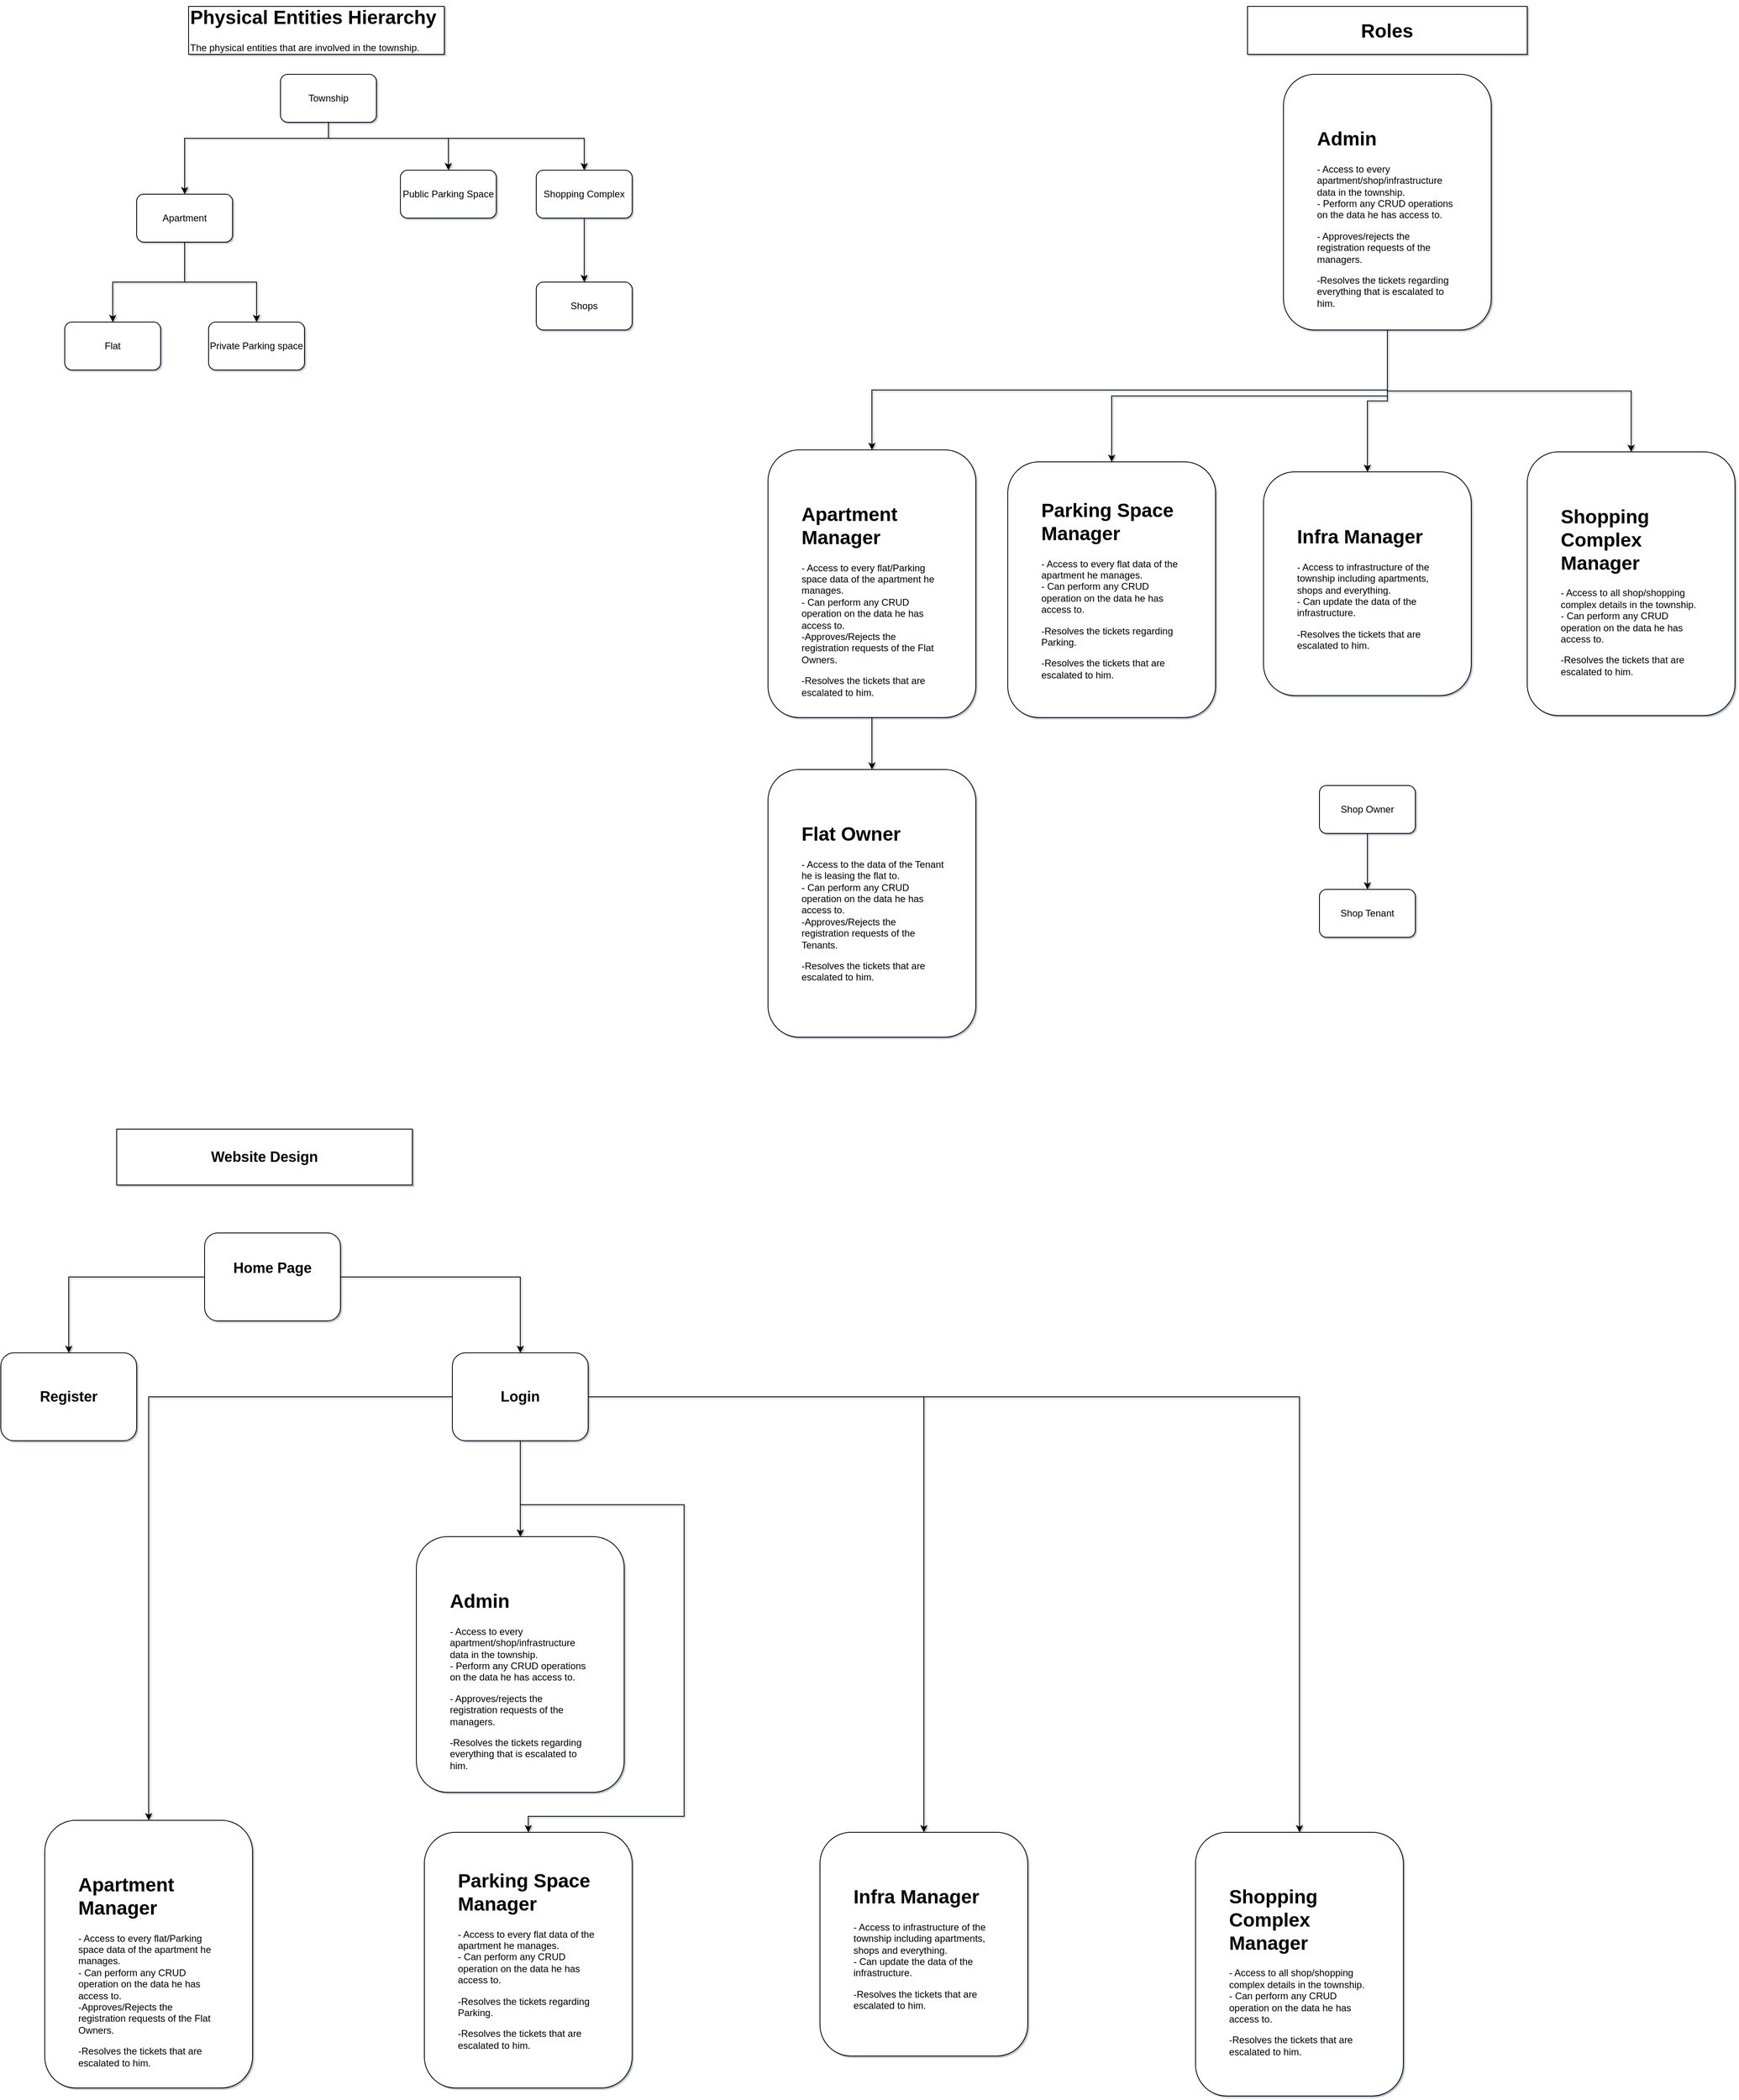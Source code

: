 <mxfile version="24.7.6">
  <diagram name="Page-1" id="0cKK37piDNfDpkpMslB8">
    <mxGraphModel dx="1354" dy="692" grid="1" gridSize="10" guides="1" tooltips="1" connect="1" arrows="1" fold="1" page="1" pageScale="1" pageWidth="2339" pageHeight="3300" background="none" math="0" shadow="1">
      <root>
        <mxCell id="0" />
        <mxCell id="1" parent="0" />
        <mxCell id="HcHngkBZ9r_t7SCX0QgI-21" style="edgeStyle=orthogonalEdgeStyle;rounded=0;orthogonalLoop=1;jettySize=auto;html=1;entryX=0.5;entryY=0;entryDx=0;entryDy=0;" edge="1" parent="1" source="HcHngkBZ9r_t7SCX0QgI-1" target="HcHngkBZ9r_t7SCX0QgI-7">
          <mxGeometry relative="1" as="geometry">
            <Array as="points">
              <mxPoint x="590" y="250" />
              <mxPoint x="740" y="250" />
            </Array>
          </mxGeometry>
        </mxCell>
        <mxCell id="HcHngkBZ9r_t7SCX0QgI-22" style="edgeStyle=orthogonalEdgeStyle;rounded=0;orthogonalLoop=1;jettySize=auto;html=1;entryX=0.5;entryY=0;entryDx=0;entryDy=0;" edge="1" parent="1" source="HcHngkBZ9r_t7SCX0QgI-1" target="HcHngkBZ9r_t7SCX0QgI-8">
          <mxGeometry relative="1" as="geometry">
            <Array as="points">
              <mxPoint x="590" y="250" />
              <mxPoint x="910" y="250" />
            </Array>
          </mxGeometry>
        </mxCell>
        <mxCell id="HcHngkBZ9r_t7SCX0QgI-28" style="edgeStyle=orthogonalEdgeStyle;rounded=0;orthogonalLoop=1;jettySize=auto;html=1;entryX=0.5;entryY=0;entryDx=0;entryDy=0;" edge="1" parent="1" source="HcHngkBZ9r_t7SCX0QgI-1" target="HcHngkBZ9r_t7SCX0QgI-3">
          <mxGeometry relative="1" as="geometry">
            <Array as="points">
              <mxPoint x="590" y="250" />
              <mxPoint x="410" y="250" />
            </Array>
          </mxGeometry>
        </mxCell>
        <mxCell id="HcHngkBZ9r_t7SCX0QgI-1" value="Township" style="rounded=1;whiteSpace=wrap;html=1;" vertex="1" parent="1">
          <mxGeometry x="530" y="170" width="120" height="60" as="geometry" />
        </mxCell>
        <mxCell id="HcHngkBZ9r_t7SCX0QgI-24" style="edgeStyle=orthogonalEdgeStyle;rounded=0;orthogonalLoop=1;jettySize=auto;html=1;entryX=0.5;entryY=0;entryDx=0;entryDy=0;" edge="1" parent="1" source="HcHngkBZ9r_t7SCX0QgI-3" target="HcHngkBZ9r_t7SCX0QgI-18">
          <mxGeometry relative="1" as="geometry">
            <Array as="points">
              <mxPoint x="410" y="430" />
              <mxPoint x="500" y="430" />
            </Array>
          </mxGeometry>
        </mxCell>
        <mxCell id="HcHngkBZ9r_t7SCX0QgI-27" style="edgeStyle=orthogonalEdgeStyle;rounded=0;orthogonalLoop=1;jettySize=auto;html=1;entryX=0.5;entryY=0;entryDx=0;entryDy=0;" edge="1" parent="1" source="HcHngkBZ9r_t7SCX0QgI-3" target="HcHngkBZ9r_t7SCX0QgI-16">
          <mxGeometry relative="1" as="geometry" />
        </mxCell>
        <mxCell id="HcHngkBZ9r_t7SCX0QgI-3" value="Apartment" style="rounded=1;whiteSpace=wrap;html=1;" vertex="1" parent="1">
          <mxGeometry x="350" y="320" width="120" height="60" as="geometry" />
        </mxCell>
        <mxCell id="HcHngkBZ9r_t7SCX0QgI-7" value="Public Parking Space" style="rounded=1;whiteSpace=wrap;html=1;" vertex="1" parent="1">
          <mxGeometry x="680" y="290" width="120" height="60" as="geometry" />
        </mxCell>
        <mxCell id="HcHngkBZ9r_t7SCX0QgI-59" value="" style="edgeStyle=orthogonalEdgeStyle;rounded=0;orthogonalLoop=1;jettySize=auto;html=1;" edge="1" parent="1" source="HcHngkBZ9r_t7SCX0QgI-8" target="HcHngkBZ9r_t7SCX0QgI-58">
          <mxGeometry relative="1" as="geometry" />
        </mxCell>
        <mxCell id="HcHngkBZ9r_t7SCX0QgI-8" value="Shopping Complex" style="rounded=1;whiteSpace=wrap;html=1;" vertex="1" parent="1">
          <mxGeometry x="850" y="290" width="120" height="60" as="geometry" />
        </mxCell>
        <mxCell id="HcHngkBZ9r_t7SCX0QgI-16" value="Flat" style="rounded=1;whiteSpace=wrap;html=1;" vertex="1" parent="1">
          <mxGeometry x="260" y="480" width="120" height="60" as="geometry" />
        </mxCell>
        <mxCell id="HcHngkBZ9r_t7SCX0QgI-18" value="Private Parking space" style="rounded=1;whiteSpace=wrap;html=1;" vertex="1" parent="1">
          <mxGeometry x="440" y="480" width="120" height="60" as="geometry" />
        </mxCell>
        <mxCell id="HcHngkBZ9r_t7SCX0QgI-32" value="" style="rounded=0;whiteSpace=wrap;html=1;" vertex="1" parent="1">
          <mxGeometry x="415" y="85" width="320" height="60" as="geometry" />
        </mxCell>
        <mxCell id="HcHngkBZ9r_t7SCX0QgI-31" value="&lt;h1 style=&quot;margin-top: 0px;&quot;&gt;Physical Entities Hierarchy&lt;/h1&gt;&lt;p&gt;The physical entities that are involved in the township.&lt;/p&gt;" style="text;html=1;whiteSpace=wrap;overflow=hidden;rounded=0;" vertex="1" parent="1">
          <mxGeometry x="415" y="77.5" width="350" height="75" as="geometry" />
        </mxCell>
        <mxCell id="HcHngkBZ9r_t7SCX0QgI-50" value="" style="rounded=0;whiteSpace=wrap;html=1;" vertex="1" parent="1">
          <mxGeometry x="1740" y="85" width="350" height="60" as="geometry" />
        </mxCell>
        <mxCell id="HcHngkBZ9r_t7SCX0QgI-48" value="&lt;h1 style=&quot;margin-top: 0px;&quot;&gt;Roles&lt;/h1&gt;" style="text;html=1;whiteSpace=wrap;overflow=hidden;rounded=0;" vertex="1" parent="1">
          <mxGeometry x="1880" y="95" width="100" height="40" as="geometry" />
        </mxCell>
        <mxCell id="HcHngkBZ9r_t7SCX0QgI-113" style="edgeStyle=orthogonalEdgeStyle;rounded=0;orthogonalLoop=1;jettySize=auto;html=1;entryX=0.5;entryY=0;entryDx=0;entryDy=0;" edge="1" parent="1" source="HcHngkBZ9r_t7SCX0QgI-52" target="HcHngkBZ9r_t7SCX0QgI-56">
          <mxGeometry relative="1" as="geometry" />
        </mxCell>
        <mxCell id="HcHngkBZ9r_t7SCX0QgI-52" value="Shop Owner" style="rounded=1;whiteSpace=wrap;html=1;" vertex="1" parent="1">
          <mxGeometry x="1830" y="1060" width="120" height="60" as="geometry" />
        </mxCell>
        <mxCell id="HcHngkBZ9r_t7SCX0QgI-56" value="Shop Tenant" style="rounded=1;whiteSpace=wrap;html=1;" vertex="1" parent="1">
          <mxGeometry x="1830" y="1190" width="120" height="60" as="geometry" />
        </mxCell>
        <mxCell id="HcHngkBZ9r_t7SCX0QgI-58" value="Shops" style="rounded=1;whiteSpace=wrap;html=1;" vertex="1" parent="1">
          <mxGeometry x="850" y="430" width="120" height="60" as="geometry" />
        </mxCell>
        <mxCell id="HcHngkBZ9r_t7SCX0QgI-70" value="&lt;font style=&quot;font-size: 18px;&quot;&gt;&lt;b&gt;Website Design&lt;/b&gt;&lt;/font&gt;" style="rounded=0;whiteSpace=wrap;html=1;" vertex="1" parent="1">
          <mxGeometry x="325" y="1490" width="370" height="70" as="geometry" />
        </mxCell>
        <mxCell id="HcHngkBZ9r_t7SCX0QgI-74" value="" style="edgeStyle=orthogonalEdgeStyle;rounded=0;orthogonalLoop=1;jettySize=auto;html=1;" edge="1" parent="1" source="HcHngkBZ9r_t7SCX0QgI-71" target="HcHngkBZ9r_t7SCX0QgI-73">
          <mxGeometry relative="1" as="geometry" />
        </mxCell>
        <mxCell id="HcHngkBZ9r_t7SCX0QgI-76" value="" style="edgeStyle=orthogonalEdgeStyle;rounded=0;orthogonalLoop=1;jettySize=auto;html=1;" edge="1" parent="1" source="HcHngkBZ9r_t7SCX0QgI-71" target="HcHngkBZ9r_t7SCX0QgI-75">
          <mxGeometry relative="1" as="geometry" />
        </mxCell>
        <mxCell id="HcHngkBZ9r_t7SCX0QgI-71" value="&lt;b&gt;&lt;font style=&quot;font-size: 18px;&quot;&gt;Home Page&lt;br&gt;&lt;br&gt;&lt;/font&gt;&lt;/b&gt;" style="rounded=1;whiteSpace=wrap;html=1;" vertex="1" parent="1">
          <mxGeometry x="435" y="1620" width="170" height="110" as="geometry" />
        </mxCell>
        <mxCell id="HcHngkBZ9r_t7SCX0QgI-81" value="" style="edgeStyle=orthogonalEdgeStyle;rounded=0;orthogonalLoop=1;jettySize=auto;html=1;" edge="1" parent="1" source="HcHngkBZ9r_t7SCX0QgI-73" target="HcHngkBZ9r_t7SCX0QgI-80">
          <mxGeometry relative="1" as="geometry" />
        </mxCell>
        <mxCell id="HcHngkBZ9r_t7SCX0QgI-88" style="edgeStyle=orthogonalEdgeStyle;rounded=0;orthogonalLoop=1;jettySize=auto;html=1;entryX=0.5;entryY=0;entryDx=0;entryDy=0;" edge="1" parent="1" source="HcHngkBZ9r_t7SCX0QgI-73" target="HcHngkBZ9r_t7SCX0QgI-86">
          <mxGeometry relative="1" as="geometry" />
        </mxCell>
        <mxCell id="HcHngkBZ9r_t7SCX0QgI-93" style="edgeStyle=orthogonalEdgeStyle;rounded=0;orthogonalLoop=1;jettySize=auto;html=1;entryX=0.5;entryY=0;entryDx=0;entryDy=0;" edge="1" parent="1" source="HcHngkBZ9r_t7SCX0QgI-73" target="HcHngkBZ9r_t7SCX0QgI-89">
          <mxGeometry relative="1" as="geometry">
            <Array as="points">
              <mxPoint x="830" y="1960" />
              <mxPoint x="1035" y="1960" />
              <mxPoint x="1035" y="2350" />
            </Array>
          </mxGeometry>
        </mxCell>
        <mxCell id="HcHngkBZ9r_t7SCX0QgI-94" style="edgeStyle=orthogonalEdgeStyle;rounded=0;orthogonalLoop=1;jettySize=auto;html=1;exitX=1;exitY=0.5;exitDx=0;exitDy=0;entryX=0.5;entryY=0;entryDx=0;entryDy=0;" edge="1" parent="1" source="HcHngkBZ9r_t7SCX0QgI-73" target="HcHngkBZ9r_t7SCX0QgI-91">
          <mxGeometry relative="1" as="geometry" />
        </mxCell>
        <mxCell id="HcHngkBZ9r_t7SCX0QgI-102" style="edgeStyle=orthogonalEdgeStyle;rounded=0;orthogonalLoop=1;jettySize=auto;html=1;entryX=0.5;entryY=0;entryDx=0;entryDy=0;" edge="1" parent="1" source="HcHngkBZ9r_t7SCX0QgI-73" target="HcHngkBZ9r_t7SCX0QgI-100">
          <mxGeometry relative="1" as="geometry" />
        </mxCell>
        <mxCell id="HcHngkBZ9r_t7SCX0QgI-73" value="&lt;b&gt;&lt;font style=&quot;font-size: 18px;&quot;&gt;Login&lt;/font&gt;&lt;/b&gt;" style="rounded=1;whiteSpace=wrap;html=1;" vertex="1" parent="1">
          <mxGeometry x="745" y="1770" width="170" height="110" as="geometry" />
        </mxCell>
        <mxCell id="HcHngkBZ9r_t7SCX0QgI-75" value="&lt;b&gt;&lt;font style=&quot;font-size: 18px;&quot;&gt;Register&lt;/font&gt;&lt;/b&gt;" style="rounded=1;whiteSpace=wrap;html=1;" vertex="1" parent="1">
          <mxGeometry x="180" y="1770" width="170" height="110" as="geometry" />
        </mxCell>
        <mxCell id="HcHngkBZ9r_t7SCX0QgI-80" value="" style="rounded=1;whiteSpace=wrap;html=1;" vertex="1" parent="1">
          <mxGeometry x="700" y="2000" width="260" height="320" as="geometry" />
        </mxCell>
        <mxCell id="HcHngkBZ9r_t7SCX0QgI-83" value="&lt;h1 style=&quot;margin-top: 0px;&quot;&gt;Admin&lt;/h1&gt;&lt;p&gt;- Access to every apartment/shop/infrastructure data in the township.&lt;br&gt;- Perform any CRUD operations on the data he has access to.&lt;/p&gt;&lt;p&gt;- Approves/rejects the registration requests of the managers.&lt;/p&gt;&lt;p&gt;-Resolves the tickets regarding everything that is escalated to him.&lt;br&gt;&lt;/p&gt;" style="text;html=1;whiteSpace=wrap;overflow=hidden;rounded=0;" vertex="1" parent="1">
          <mxGeometry x="740" y="2060" width="180" height="230" as="geometry" />
        </mxCell>
        <mxCell id="HcHngkBZ9r_t7SCX0QgI-86" value="" style="rounded=1;whiteSpace=wrap;html=1;" vertex="1" parent="1">
          <mxGeometry x="235" y="2355" width="260" height="335" as="geometry" />
        </mxCell>
        <mxCell id="HcHngkBZ9r_t7SCX0QgI-87" value="&lt;h1 style=&quot;margin-top: 0px;&quot;&gt;Apartment Manager&lt;/h1&gt;&lt;p&gt;- Access to every flat/Parking space data of the apartment he manages.&lt;br&gt;- Can perform any CRUD operation on the data he has access to.&lt;br&gt;-&lt;span style=&quot;background-color: initial;&quot;&gt;Approves/Rejects the registration requests of the Flat Owners.&lt;/span&gt;&lt;/p&gt;&lt;p&gt;-Resolves the tickets that are escalated to him.&lt;span style=&quot;background-color: initial;&quot;&gt;&lt;br&gt;&lt;/span&gt;&lt;/p&gt;" style="text;html=1;whiteSpace=wrap;overflow=hidden;rounded=0;" vertex="1" parent="1">
          <mxGeometry x="275" y="2415" width="180" height="255" as="geometry" />
        </mxCell>
        <mxCell id="HcHngkBZ9r_t7SCX0QgI-89" value="" style="rounded=1;whiteSpace=wrap;html=1;" vertex="1" parent="1">
          <mxGeometry x="710" y="2370" width="260" height="320" as="geometry" />
        </mxCell>
        <mxCell id="HcHngkBZ9r_t7SCX0QgI-90" value="&lt;h1 style=&quot;margin-top: 0px;&quot;&gt;Parking Space Manager&lt;/h1&gt;&lt;p&gt;- Access to every flat data of the apartment he manages.&lt;br&gt;- Can perform any CRUD operation on the data he has access to.&lt;/p&gt;&lt;p&gt;-Resolves the tickets regarding Parking.&lt;/p&gt;&lt;p&gt;-Resolves the tickets that are escalated to him.&lt;br&gt;&lt;/p&gt;" style="text;html=1;whiteSpace=wrap;overflow=hidden;rounded=0;" vertex="1" parent="1">
          <mxGeometry x="750" y="2410" width="180" height="240" as="geometry" />
        </mxCell>
        <mxCell id="HcHngkBZ9r_t7SCX0QgI-91" value="" style="rounded=1;whiteSpace=wrap;html=1;" vertex="1" parent="1">
          <mxGeometry x="1205" y="2370" width="260" height="280" as="geometry" />
        </mxCell>
        <mxCell id="HcHngkBZ9r_t7SCX0QgI-92" value="&lt;h1 style=&quot;margin-top: 0px;&quot;&gt;Infra Manager&lt;/h1&gt;&lt;p&gt;- Access to infrastructure of the township including apartments, shops and everything.&lt;br&gt;- Can update the data of the infrastructure.&lt;/p&gt;&lt;p&gt;-Resolves the tickets that are escalated to him.&lt;br&gt;&lt;/p&gt;" style="text;html=1;whiteSpace=wrap;overflow=hidden;rounded=0;" vertex="1" parent="1">
          <mxGeometry x="1245" y="2430" width="180" height="180" as="geometry" />
        </mxCell>
        <mxCell id="HcHngkBZ9r_t7SCX0QgI-100" value="" style="rounded=1;whiteSpace=wrap;html=1;" vertex="1" parent="1">
          <mxGeometry x="1675" y="2370" width="260" height="330" as="geometry" />
        </mxCell>
        <mxCell id="HcHngkBZ9r_t7SCX0QgI-101" value="&lt;h1 style=&quot;margin-top: 0px;&quot;&gt;Shopping Complex Manager&lt;/h1&gt;&lt;p&gt;- Access to all shop/shopping complex details in the township.&lt;br&gt;- Can perform any CRUD operation on the data he has access to.&lt;/p&gt;&lt;p&gt;-Resolves the tickets that are escalated to him.&lt;br&gt;&lt;/p&gt;" style="text;html=1;whiteSpace=wrap;overflow=hidden;rounded=0;" vertex="1" parent="1">
          <mxGeometry x="1715" y="2430" width="180" height="230" as="geometry" />
        </mxCell>
        <mxCell id="HcHngkBZ9r_t7SCX0QgI-120" style="edgeStyle=orthogonalEdgeStyle;rounded=0;orthogonalLoop=1;jettySize=auto;html=1;entryX=0.5;entryY=0;entryDx=0;entryDy=0;" edge="1" parent="1" source="HcHngkBZ9r_t7SCX0QgI-103" target="HcHngkBZ9r_t7SCX0QgI-109">
          <mxGeometry relative="1" as="geometry" />
        </mxCell>
        <mxCell id="HcHngkBZ9r_t7SCX0QgI-121" style="edgeStyle=orthogonalEdgeStyle;rounded=0;orthogonalLoop=1;jettySize=auto;html=1;exitX=0.5;exitY=1;exitDx=0;exitDy=0;entryX=0.5;entryY=0;entryDx=0;entryDy=0;" edge="1" parent="1" source="HcHngkBZ9r_t7SCX0QgI-103" target="HcHngkBZ9r_t7SCX0QgI-107">
          <mxGeometry relative="1" as="geometry" />
        </mxCell>
        <mxCell id="HcHngkBZ9r_t7SCX0QgI-122" style="edgeStyle=orthogonalEdgeStyle;rounded=0;orthogonalLoop=1;jettySize=auto;html=1;exitX=0.5;exitY=1;exitDx=0;exitDy=0;entryX=0.5;entryY=0;entryDx=0;entryDy=0;" edge="1" parent="1" source="HcHngkBZ9r_t7SCX0QgI-103" target="HcHngkBZ9r_t7SCX0QgI-111">
          <mxGeometry relative="1" as="geometry" />
        </mxCell>
        <mxCell id="HcHngkBZ9r_t7SCX0QgI-123" style="edgeStyle=orthogonalEdgeStyle;rounded=0;orthogonalLoop=1;jettySize=auto;html=1;exitX=0.5;exitY=1;exitDx=0;exitDy=0;entryX=0.5;entryY=0;entryDx=0;entryDy=0;" edge="1" parent="1" source="HcHngkBZ9r_t7SCX0QgI-103" target="HcHngkBZ9r_t7SCX0QgI-105">
          <mxGeometry relative="1" as="geometry" />
        </mxCell>
        <mxCell id="HcHngkBZ9r_t7SCX0QgI-103" value="" style="rounded=1;whiteSpace=wrap;html=1;" vertex="1" parent="1">
          <mxGeometry x="1785" y="170" width="260" height="320" as="geometry" />
        </mxCell>
        <mxCell id="HcHngkBZ9r_t7SCX0QgI-104" value="&lt;h1 style=&quot;margin-top: 0px;&quot;&gt;Admin&lt;/h1&gt;&lt;p&gt;- Access to every apartment/shop/infrastructure data in the township.&lt;br&gt;- Perform any CRUD operations on the data he has access to.&lt;/p&gt;&lt;p&gt;- Approves/rejects the registration requests of the managers.&lt;/p&gt;&lt;p&gt;-Resolves the tickets regarding everything that is escalated to him.&lt;br&gt;&lt;/p&gt;" style="text;html=1;whiteSpace=wrap;overflow=hidden;rounded=0;" vertex="1" parent="1">
          <mxGeometry x="1825" y="230" width="180" height="230" as="geometry" />
        </mxCell>
        <mxCell id="HcHngkBZ9r_t7SCX0QgI-127" style="edgeStyle=orthogonalEdgeStyle;rounded=0;orthogonalLoop=1;jettySize=auto;html=1;entryX=0.5;entryY=0;entryDx=0;entryDy=0;" edge="1" parent="1" source="HcHngkBZ9r_t7SCX0QgI-105" target="HcHngkBZ9r_t7SCX0QgI-124">
          <mxGeometry relative="1" as="geometry" />
        </mxCell>
        <mxCell id="HcHngkBZ9r_t7SCX0QgI-105" value="" style="rounded=1;whiteSpace=wrap;html=1;" vertex="1" parent="1">
          <mxGeometry x="1140" y="640" width="260" height="335" as="geometry" />
        </mxCell>
        <mxCell id="HcHngkBZ9r_t7SCX0QgI-106" value="&lt;h1 style=&quot;margin-top: 0px;&quot;&gt;Apartment Manager&lt;/h1&gt;&lt;p&gt;- Access to every flat/Parking space data of the apartment he manages.&lt;br&gt;- Can perform any CRUD operation on the data he has access to.&lt;br&gt;-&lt;span style=&quot;background-color: initial;&quot;&gt;Approves/Rejects the registration requests of the Flat Owners.&lt;/span&gt;&lt;/p&gt;&lt;p&gt;-Resolves the tickets that are escalated to him.&lt;span style=&quot;background-color: initial;&quot;&gt;&lt;br&gt;&lt;/span&gt;&lt;/p&gt;" style="text;html=1;whiteSpace=wrap;overflow=hidden;rounded=0;" vertex="1" parent="1">
          <mxGeometry x="1180" y="700" width="180" height="255" as="geometry" />
        </mxCell>
        <mxCell id="HcHngkBZ9r_t7SCX0QgI-107" value="" style="rounded=1;whiteSpace=wrap;html=1;" vertex="1" parent="1">
          <mxGeometry x="1440" y="655" width="260" height="320" as="geometry" />
        </mxCell>
        <mxCell id="HcHngkBZ9r_t7SCX0QgI-108" value="&lt;h1 style=&quot;margin-top: 0px;&quot;&gt;Parking Space Manager&lt;/h1&gt;&lt;p&gt;- Access to every flat data of the apartment he manages.&lt;br&gt;- Can perform any CRUD operation on the data he has access to.&lt;/p&gt;&lt;p&gt;-Resolves the tickets regarding Parking.&lt;/p&gt;&lt;p&gt;-Resolves the tickets that are escalated to him.&lt;br&gt;&lt;/p&gt;" style="text;html=1;whiteSpace=wrap;overflow=hidden;rounded=0;" vertex="1" parent="1">
          <mxGeometry x="1480" y="695" width="180" height="240" as="geometry" />
        </mxCell>
        <mxCell id="HcHngkBZ9r_t7SCX0QgI-109" value="" style="rounded=1;whiteSpace=wrap;html=1;" vertex="1" parent="1">
          <mxGeometry x="1760" y="667.5" width="260" height="280" as="geometry" />
        </mxCell>
        <mxCell id="HcHngkBZ9r_t7SCX0QgI-110" value="&lt;h1 style=&quot;margin-top: 0px;&quot;&gt;Infra Manager&lt;/h1&gt;&lt;p&gt;- Access to infrastructure of the township including apartments, shops and everything.&lt;br&gt;- Can update the data of the infrastructure.&lt;/p&gt;&lt;p&gt;-Resolves the tickets that are escalated to him.&lt;br&gt;&lt;/p&gt;" style="text;html=1;whiteSpace=wrap;overflow=hidden;rounded=0;" vertex="1" parent="1">
          <mxGeometry x="1800" y="727.5" width="180" height="180" as="geometry" />
        </mxCell>
        <mxCell id="HcHngkBZ9r_t7SCX0QgI-111" value="" style="rounded=1;whiteSpace=wrap;html=1;" vertex="1" parent="1">
          <mxGeometry x="2090" y="642.5" width="260" height="330" as="geometry" />
        </mxCell>
        <mxCell id="HcHngkBZ9r_t7SCX0QgI-112" value="&lt;h1 style=&quot;margin-top: 0px;&quot;&gt;Shopping Complex Manager&lt;/h1&gt;&lt;p&gt;- Access to all shop/shopping complex details in the township.&lt;br&gt;- Can perform any CRUD operation on the data he has access to.&lt;/p&gt;&lt;p&gt;-Resolves the tickets that are escalated to him.&lt;br&gt;&lt;/p&gt;" style="text;html=1;whiteSpace=wrap;overflow=hidden;rounded=0;" vertex="1" parent="1">
          <mxGeometry x="2130" y="702.5" width="180" height="230" as="geometry" />
        </mxCell>
        <mxCell id="HcHngkBZ9r_t7SCX0QgI-124" value="" style="rounded=1;whiteSpace=wrap;html=1;" vertex="1" parent="1">
          <mxGeometry x="1140" y="1040" width="260" height="335" as="geometry" />
        </mxCell>
        <mxCell id="HcHngkBZ9r_t7SCX0QgI-125" value="&lt;h1 style=&quot;margin-top: 0px;&quot;&gt;Flat Owner&lt;/h1&gt;&lt;p&gt;- Access to the data of the Tenant he is leasing the flat to.&lt;br&gt;- Can perform any CRUD operation on the data he has access to.&lt;br&gt;-&lt;span style=&quot;background-color: initial;&quot;&gt;Approves/Rejects the registration requests of the Tenants.&lt;/span&gt;&lt;/p&gt;&lt;p&gt;-Resolves the tickets that are escalated to him.&lt;span style=&quot;background-color: initial;&quot;&gt;&lt;br&gt;&lt;/span&gt;&lt;/p&gt;" style="text;html=1;whiteSpace=wrap;overflow=hidden;rounded=0;" vertex="1" parent="1">
          <mxGeometry x="1180" y="1100" width="180" height="255" as="geometry" />
        </mxCell>
      </root>
    </mxGraphModel>
  </diagram>
</mxfile>

